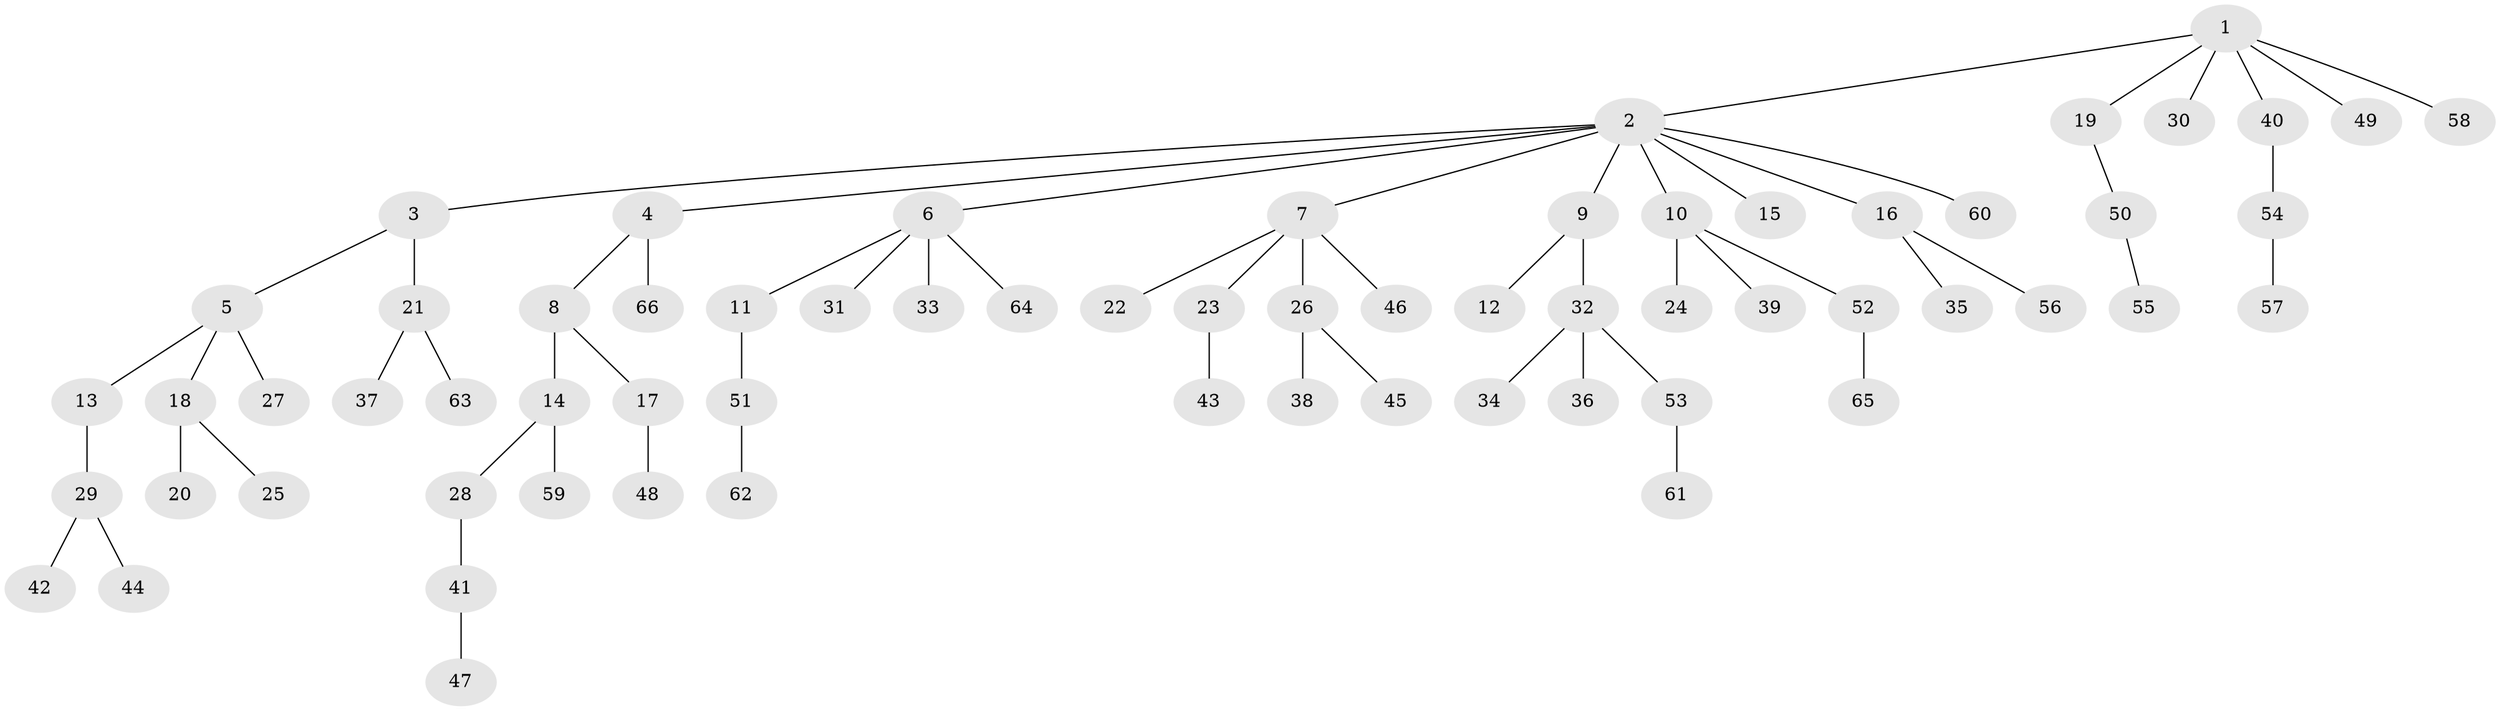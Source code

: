 // coarse degree distribution, {2: 0.32142857142857145, 8: 0.03571428571428571, 3: 0.17857142857142858, 1: 0.4642857142857143}
// Generated by graph-tools (version 1.1) at 2025/51/03/04/25 22:51:48]
// undirected, 66 vertices, 65 edges
graph export_dot {
  node [color=gray90,style=filled];
  1;
  2;
  3;
  4;
  5;
  6;
  7;
  8;
  9;
  10;
  11;
  12;
  13;
  14;
  15;
  16;
  17;
  18;
  19;
  20;
  21;
  22;
  23;
  24;
  25;
  26;
  27;
  28;
  29;
  30;
  31;
  32;
  33;
  34;
  35;
  36;
  37;
  38;
  39;
  40;
  41;
  42;
  43;
  44;
  45;
  46;
  47;
  48;
  49;
  50;
  51;
  52;
  53;
  54;
  55;
  56;
  57;
  58;
  59;
  60;
  61;
  62;
  63;
  64;
  65;
  66;
  1 -- 2;
  1 -- 19;
  1 -- 30;
  1 -- 40;
  1 -- 49;
  1 -- 58;
  2 -- 3;
  2 -- 4;
  2 -- 6;
  2 -- 7;
  2 -- 9;
  2 -- 10;
  2 -- 15;
  2 -- 16;
  2 -- 60;
  3 -- 5;
  3 -- 21;
  4 -- 8;
  4 -- 66;
  5 -- 13;
  5 -- 18;
  5 -- 27;
  6 -- 11;
  6 -- 31;
  6 -- 33;
  6 -- 64;
  7 -- 22;
  7 -- 23;
  7 -- 26;
  7 -- 46;
  8 -- 14;
  8 -- 17;
  9 -- 12;
  9 -- 32;
  10 -- 24;
  10 -- 39;
  10 -- 52;
  11 -- 51;
  13 -- 29;
  14 -- 28;
  14 -- 59;
  16 -- 35;
  16 -- 56;
  17 -- 48;
  18 -- 20;
  18 -- 25;
  19 -- 50;
  21 -- 37;
  21 -- 63;
  23 -- 43;
  26 -- 38;
  26 -- 45;
  28 -- 41;
  29 -- 42;
  29 -- 44;
  32 -- 34;
  32 -- 36;
  32 -- 53;
  40 -- 54;
  41 -- 47;
  50 -- 55;
  51 -- 62;
  52 -- 65;
  53 -- 61;
  54 -- 57;
}

